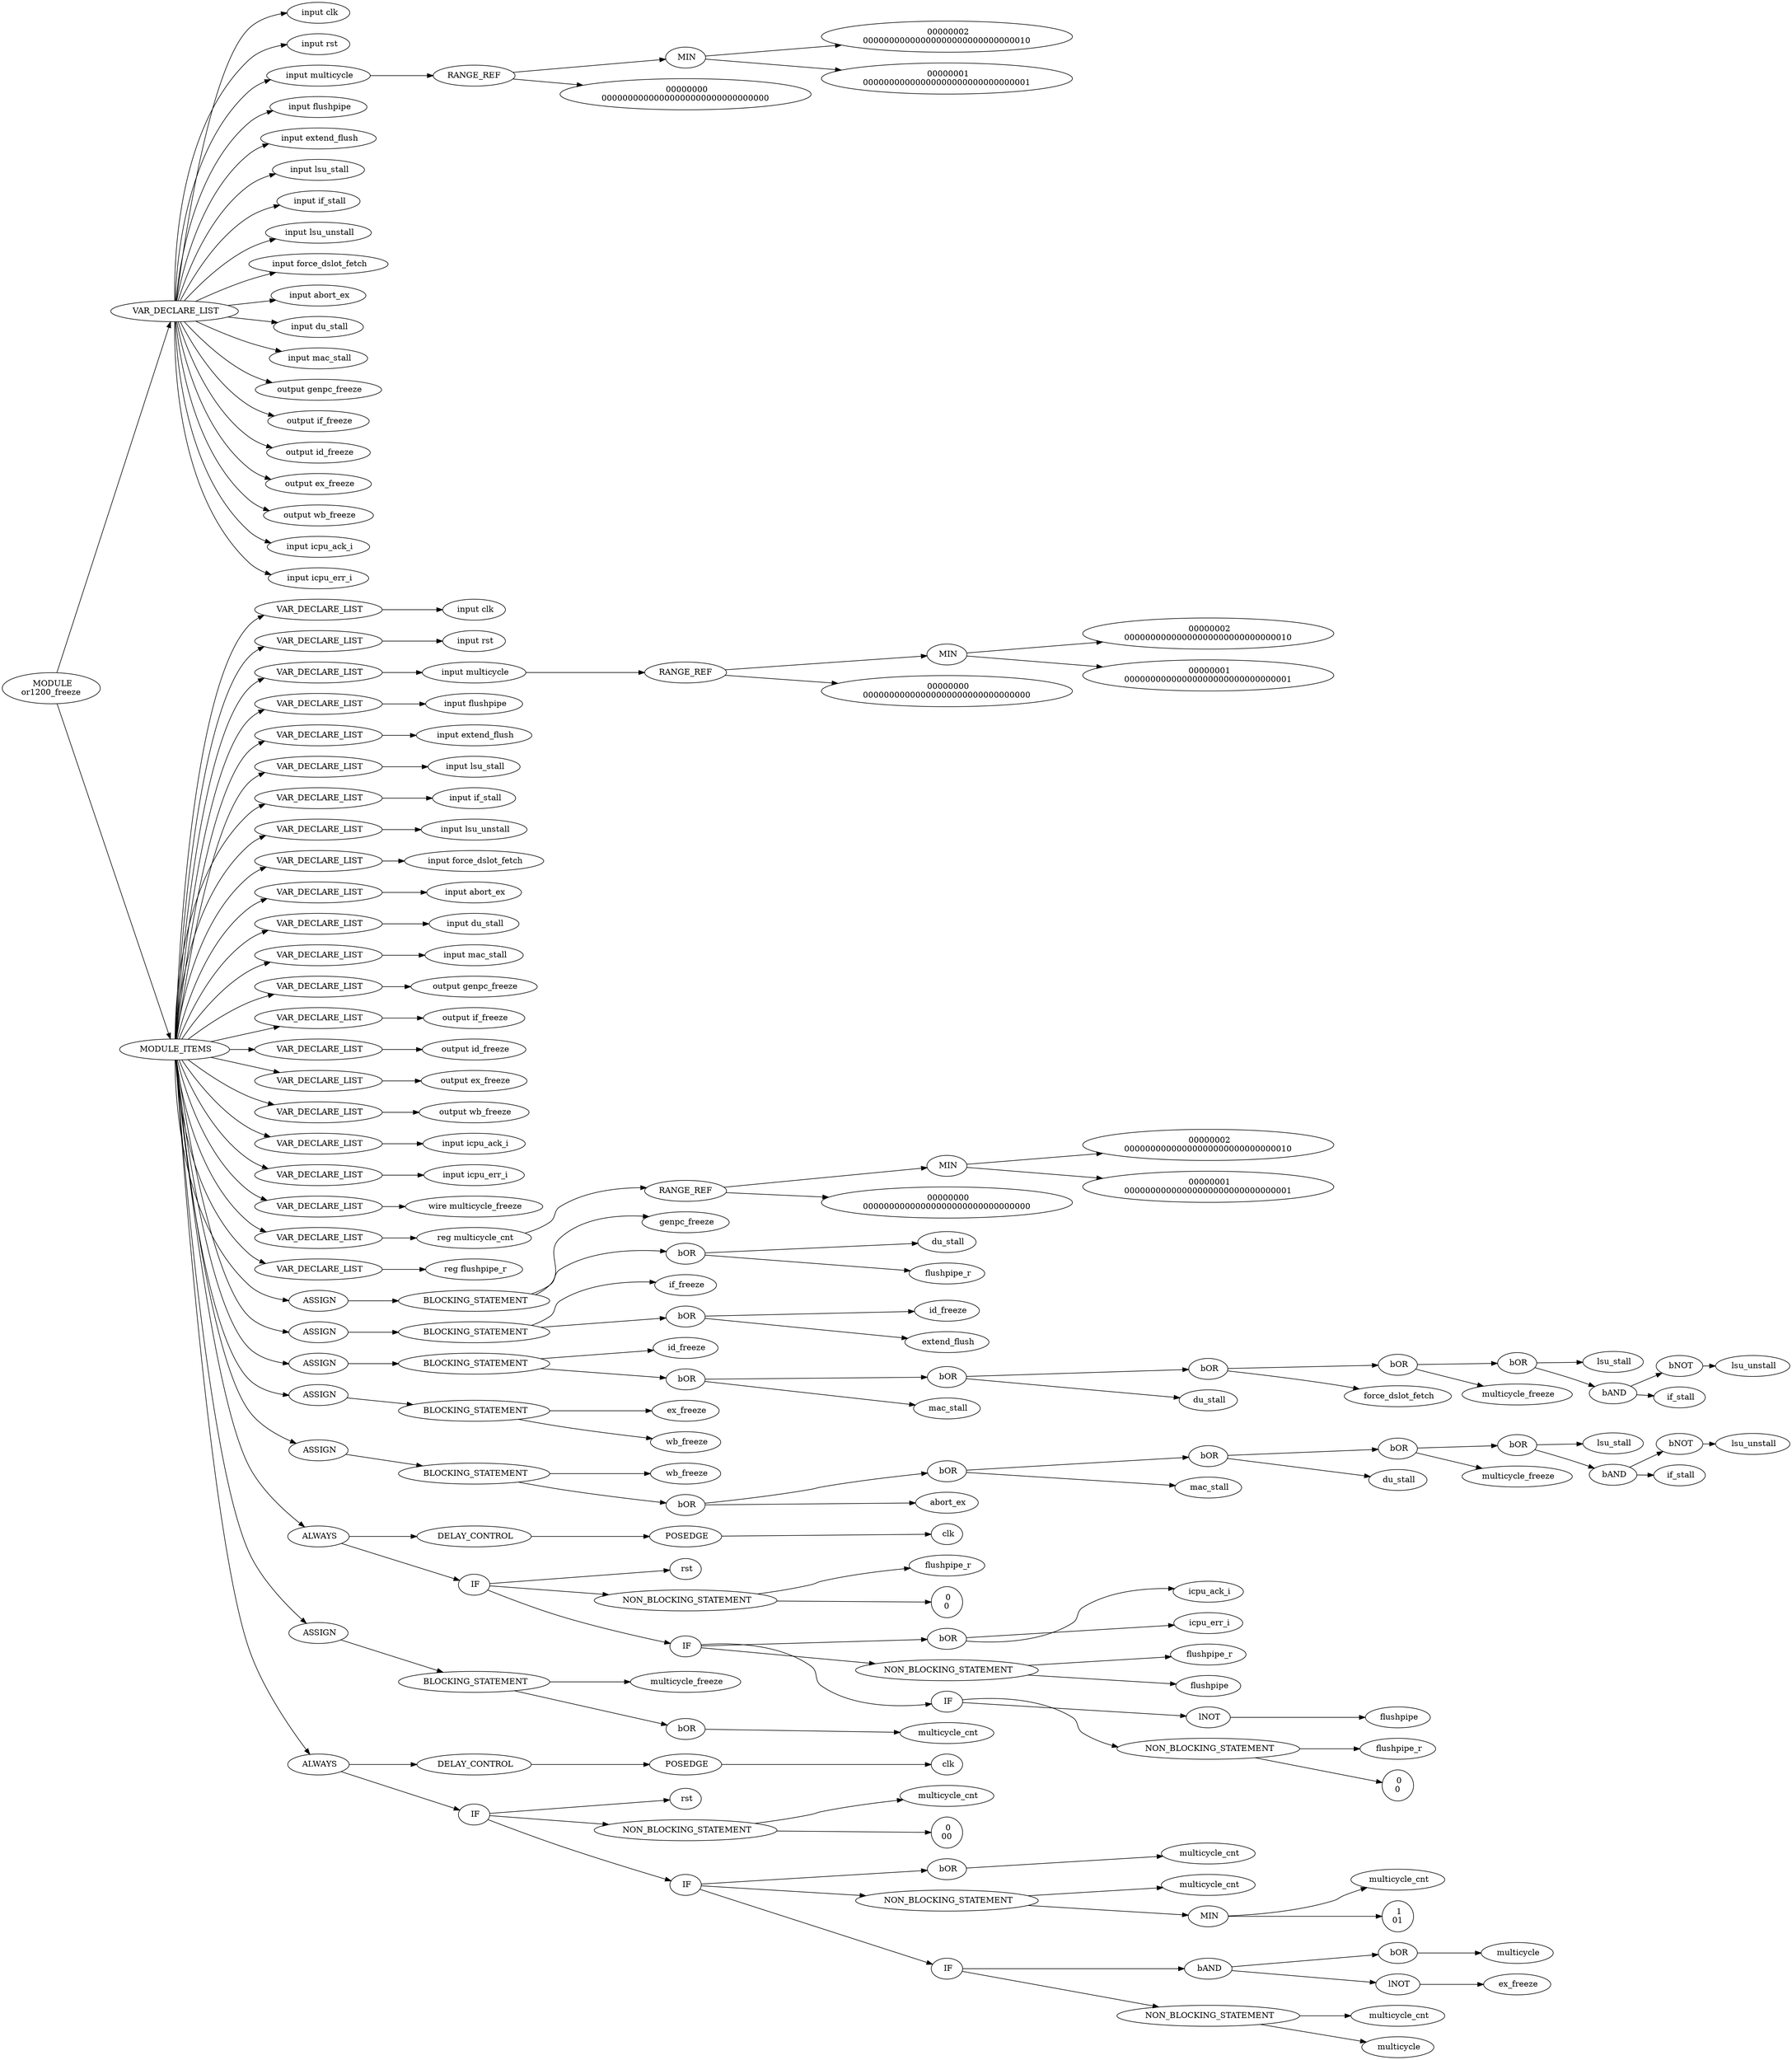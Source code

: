 digraph G {	
rankdir=LR;	
ranksep=.25;
	0 [label=< MODULE<br/>or1200_freeze>];
	1 [label=< VAR_DECLARE_LIST>];
	0 -> 1;
	2 [label=< input clk>];
	1 -> 2;
	3 [label=< input rst>];
	1 -> 3;
	4 [label=< input multicycle>];
	1 -> 4;
	5 [label=<RANGE_REF>];
	4 -> 5;
	6 [label=< MIN>];
	5 -> 6;
	7 [label=< 00000002<br/>00000000000000000000000000000010>];
	6 -> 7;
	8 [label=< 00000001<br/>00000000000000000000000000000001>];
	6 -> 8;
	9 [label=< 00000000<br/>00000000000000000000000000000000>];
	5 -> 9;
	10 [label=< input flushpipe>];
	1 -> 10;
	11 [label=< input extend_flush>];
	1 -> 11;
	12 [label=< input lsu_stall>];
	1 -> 12;
	13 [label=< input if_stall>];
	1 -> 13;
	14 [label=< input lsu_unstall>];
	1 -> 14;
	15 [label=< input force_dslot_fetch>];
	1 -> 15;
	16 [label=< input abort_ex>];
	1 -> 16;
	17 [label=< input du_stall>];
	1 -> 17;
	18 [label=< input mac_stall>];
	1 -> 18;
	19 [label=< output genpc_freeze>];
	1 -> 19;
	20 [label=< output if_freeze>];
	1 -> 20;
	21 [label=< output id_freeze>];
	1 -> 21;
	22 [label=< output ex_freeze>];
	1 -> 22;
	23 [label=< output wb_freeze>];
	1 -> 23;
	24 [label=< input icpu_ack_i>];
	1 -> 24;
	25 [label=< input icpu_err_i>];
	1 -> 25;
	26 [label=< MODULE_ITEMS>];
	0 -> 26;
	27 [label=< VAR_DECLARE_LIST>];
	26 -> 27;
	28 [label=< input clk>];
	27 -> 28;
	29 [label=< VAR_DECLARE_LIST>];
	26 -> 29;
	30 [label=< input rst>];
	29 -> 30;
	31 [label=< VAR_DECLARE_LIST>];
	26 -> 31;
	32 [label=< input multicycle>];
	31 -> 32;
	33 [label=<RANGE_REF>];
	32 -> 33;
	34 [label=< MIN>];
	33 -> 34;
	35 [label=< 00000002<br/>00000000000000000000000000000010>];
	34 -> 35;
	36 [label=< 00000001<br/>00000000000000000000000000000001>];
	34 -> 36;
	37 [label=< 00000000<br/>00000000000000000000000000000000>];
	33 -> 37;
	38 [label=< VAR_DECLARE_LIST>];
	26 -> 38;
	39 [label=< input flushpipe>];
	38 -> 39;
	40 [label=< VAR_DECLARE_LIST>];
	26 -> 40;
	41 [label=< input extend_flush>];
	40 -> 41;
	42 [label=< VAR_DECLARE_LIST>];
	26 -> 42;
	43 [label=< input lsu_stall>];
	42 -> 43;
	44 [label=< VAR_DECLARE_LIST>];
	26 -> 44;
	45 [label=< input if_stall>];
	44 -> 45;
	46 [label=< VAR_DECLARE_LIST>];
	26 -> 46;
	47 [label=< input lsu_unstall>];
	46 -> 47;
	48 [label=< VAR_DECLARE_LIST>];
	26 -> 48;
	49 [label=< input force_dslot_fetch>];
	48 -> 49;
	50 [label=< VAR_DECLARE_LIST>];
	26 -> 50;
	51 [label=< input abort_ex>];
	50 -> 51;
	52 [label=< VAR_DECLARE_LIST>];
	26 -> 52;
	53 [label=< input du_stall>];
	52 -> 53;
	54 [label=< VAR_DECLARE_LIST>];
	26 -> 54;
	55 [label=< input mac_stall>];
	54 -> 55;
	56 [label=< VAR_DECLARE_LIST>];
	26 -> 56;
	57 [label=< output genpc_freeze>];
	56 -> 57;
	58 [label=< VAR_DECLARE_LIST>];
	26 -> 58;
	59 [label=< output if_freeze>];
	58 -> 59;
	60 [label=< VAR_DECLARE_LIST>];
	26 -> 60;
	61 [label=< output id_freeze>];
	60 -> 61;
	62 [label=< VAR_DECLARE_LIST>];
	26 -> 62;
	63 [label=< output ex_freeze>];
	62 -> 63;
	64 [label=< VAR_DECLARE_LIST>];
	26 -> 64;
	65 [label=< output wb_freeze>];
	64 -> 65;
	66 [label=< VAR_DECLARE_LIST>];
	26 -> 66;
	67 [label=< input icpu_ack_i>];
	66 -> 67;
	68 [label=< VAR_DECLARE_LIST>];
	26 -> 68;
	69 [label=< input icpu_err_i>];
	68 -> 69;
	70 [label=< VAR_DECLARE_LIST>];
	26 -> 70;
	71 [label=< wire multicycle_freeze>];
	70 -> 71;
	72 [label=< VAR_DECLARE_LIST>];
	26 -> 72;
	73 [label=< reg multicycle_cnt>];
	72 -> 73;
	74 [label=<RANGE_REF>];
	73 -> 74;
	75 [label=< MIN>];
	74 -> 75;
	76 [label=< 00000002<br/>00000000000000000000000000000010>];
	75 -> 76;
	77 [label=< 00000001<br/>00000000000000000000000000000001>];
	75 -> 77;
	78 [label=< 00000000<br/>00000000000000000000000000000000>];
	74 -> 78;
	79 [label=< VAR_DECLARE_LIST>];
	26 -> 79;
	80 [label=< reg flushpipe_r>];
	79 -> 80;
	81 [label=< ASSIGN>];
	26 -> 81;
	82 [label=< BLOCKING_STATEMENT>];
	81 -> 82;
	83 [label=< genpc_freeze>];
	82 -> 83;
	84 [label=< bOR>];
	82 -> 84;
	85 [label=< du_stall>];
	84 -> 85;
	86 [label=< flushpipe_r>];
	84 -> 86;
	87 [label=< ASSIGN>];
	26 -> 87;
	88 [label=< BLOCKING_STATEMENT>];
	87 -> 88;
	89 [label=< if_freeze>];
	88 -> 89;
	90 [label=< bOR>];
	88 -> 90;
	91 [label=< id_freeze>];
	90 -> 91;
	92 [label=< extend_flush>];
	90 -> 92;
	93 [label=< ASSIGN>];
	26 -> 93;
	94 [label=< BLOCKING_STATEMENT>];
	93 -> 94;
	95 [label=< id_freeze>];
	94 -> 95;
	96 [label=< bOR>];
	94 -> 96;
	97 [label=< bOR>];
	96 -> 97;
	98 [label=< bOR>];
	97 -> 98;
	99 [label=< bOR>];
	98 -> 99;
	100 [label=< bOR>];
	99 -> 100;
	101 [label=< lsu_stall>];
	100 -> 101;
	102 [label=< bAND>];
	100 -> 102;
	103 [label=< bNOT>];
	102 -> 103;
	104 [label=< lsu_unstall>];
	103 -> 104;
	105 [label=< if_stall>];
	102 -> 105;
	106 [label=< multicycle_freeze>];
	99 -> 106;
	107 [label=< force_dslot_fetch>];
	98 -> 107;
	108 [label=< du_stall>];
	97 -> 108;
	109 [label=< mac_stall>];
	96 -> 109;
	110 [label=< ASSIGN>];
	26 -> 110;
	111 [label=< BLOCKING_STATEMENT>];
	110 -> 111;
	112 [label=< ex_freeze>];
	111 -> 112;
	113 [label=< wb_freeze>];
	111 -> 113;
	114 [label=< ASSIGN>];
	26 -> 114;
	115 [label=< BLOCKING_STATEMENT>];
	114 -> 115;
	116 [label=< wb_freeze>];
	115 -> 116;
	117 [label=< bOR>];
	115 -> 117;
	118 [label=< bOR>];
	117 -> 118;
	119 [label=< bOR>];
	118 -> 119;
	120 [label=< bOR>];
	119 -> 120;
	121 [label=< bOR>];
	120 -> 121;
	122 [label=< lsu_stall>];
	121 -> 122;
	123 [label=< bAND>];
	121 -> 123;
	124 [label=< bNOT>];
	123 -> 124;
	125 [label=< lsu_unstall>];
	124 -> 125;
	126 [label=< if_stall>];
	123 -> 126;
	127 [label=< multicycle_freeze>];
	120 -> 127;
	128 [label=< du_stall>];
	119 -> 128;
	129 [label=< mac_stall>];
	118 -> 129;
	130 [label=< abort_ex>];
	117 -> 130;
	131 [label=< ALWAYS>];
	26 -> 131;
	132 [label=< DELAY_CONTROL>];
	131 -> 132;
	133 [label=< POSEDGE>];
	132 -> 133;
	134 [label=< clk>];
	133 -> 134;
	135 [label=< IF>];
	131 -> 135;
	136 [label=< rst>];
	135 -> 136;
	137 [label=< NON_BLOCKING_STATEMENT>];
	135 -> 137;
	138 [label=< flushpipe_r>];
	137 -> 138;
	139 [label=< 0<br/>0>];
	137 -> 139;
	140 [label=< IF>];
	135 -> 140;
	141 [label=< bOR>];
	140 -> 141;
	142 [label=< icpu_ack_i>];
	141 -> 142;
	143 [label=< icpu_err_i>];
	141 -> 143;
	144 [label=< NON_BLOCKING_STATEMENT>];
	140 -> 144;
	145 [label=< flushpipe_r>];
	144 -> 145;
	146 [label=< flushpipe>];
	144 -> 146;
	147 [label=< IF>];
	140 -> 147;
	148 [label=< lNOT>];
	147 -> 148;
	149 [label=< flushpipe>];
	148 -> 149;
	150 [label=< NON_BLOCKING_STATEMENT>];
	147 -> 150;
	151 [label=< flushpipe_r>];
	150 -> 151;
	152 [label=< 0<br/>0>];
	150 -> 152;
	153 [label=< ASSIGN>];
	26 -> 153;
	154 [label=< BLOCKING_STATEMENT>];
	153 -> 154;
	155 [label=< multicycle_freeze>];
	154 -> 155;
	156 [label=< bOR>];
	154 -> 156;
	157 [label=< multicycle_cnt>];
	156 -> 157;
	158 [label=< ALWAYS>];
	26 -> 158;
	159 [label=< DELAY_CONTROL>];
	158 -> 159;
	160 [label=< POSEDGE>];
	159 -> 160;
	161 [label=< clk>];
	160 -> 161;
	162 [label=< IF>];
	158 -> 162;
	163 [label=< rst>];
	162 -> 163;
	164 [label=< NON_BLOCKING_STATEMENT>];
	162 -> 164;
	165 [label=< multicycle_cnt>];
	164 -> 165;
	166 [label=< 0<br/>00>];
	164 -> 166;
	167 [label=< IF>];
	162 -> 167;
	168 [label=< bOR>];
	167 -> 168;
	169 [label=< multicycle_cnt>];
	168 -> 169;
	170 [label=< NON_BLOCKING_STATEMENT>];
	167 -> 170;
	171 [label=< multicycle_cnt>];
	170 -> 171;
	172 [label=< MIN>];
	170 -> 172;
	173 [label=< multicycle_cnt>];
	172 -> 173;
	174 [label=< 1<br/>01>];
	172 -> 174;
	175 [label=< IF>];
	167 -> 175;
	176 [label=< bAND>];
	175 -> 176;
	177 [label=< bOR>];
	176 -> 177;
	178 [label=< multicycle>];
	177 -> 178;
	179 [label=< lNOT>];
	176 -> 179;
	180 [label=< ex_freeze>];
	179 -> 180;
	181 [label=< NON_BLOCKING_STATEMENT>];
	175 -> 181;
	182 [label=< multicycle_cnt>];
	181 -> 182;
	183 [label=< multicycle>];
	181 -> 183;
}
